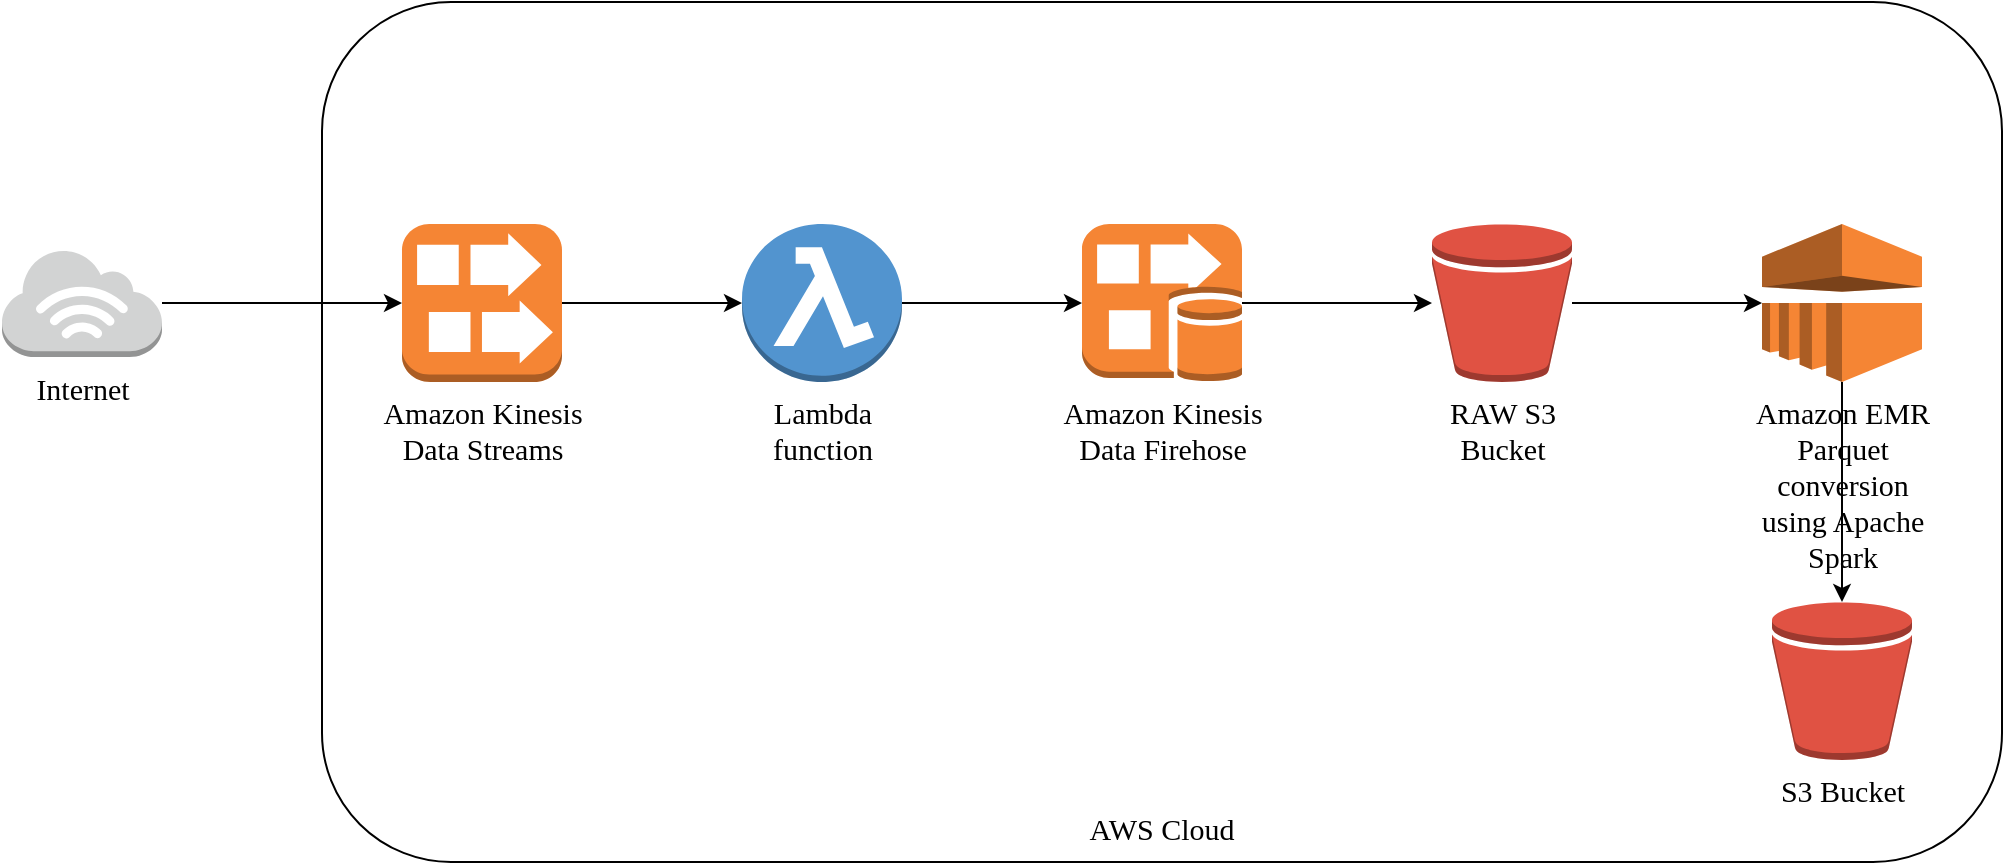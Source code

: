 <mxfile version="20.4.0" type="github">
  <diagram id="XOIh8QgyaT8VWv3ASiQV" name="第 1 页">
    <mxGraphModel dx="1037" dy="579" grid="1" gridSize="10" guides="1" tooltips="1" connect="1" arrows="1" fold="1" page="1" pageScale="1" pageWidth="827" pageHeight="1169" math="0" shadow="0">
      <root>
        <mxCell id="0" />
        <mxCell id="1" parent="0" />
        <mxCell id="35IrrQ6gflo6Vt6GQeLf-14" value="&lt;br style=&quot;font-size: 15px;&quot;&gt;&lt;br style=&quot;font-size: 15px;&quot;&gt;&lt;br style=&quot;font-size: 15px;&quot;&gt;&lt;br style=&quot;font-size: 15px;&quot;&gt;&lt;br style=&quot;font-size: 15px;&quot;&gt;&lt;br style=&quot;font-size: 15px;&quot;&gt;&lt;br style=&quot;font-size: 15px;&quot;&gt;&lt;br style=&quot;font-size: 15px;&quot;&gt;&lt;br style=&quot;font-size: 15px;&quot;&gt;&lt;br style=&quot;font-size: 15px;&quot;&gt;&lt;br style=&quot;font-size: 15px;&quot;&gt;&lt;br style=&quot;font-size: 15px;&quot;&gt;&lt;br style=&quot;font-size: 15px;&quot;&gt;&lt;br style=&quot;font-size: 15px;&quot;&gt;&lt;br style=&quot;font-size: 15px;&quot;&gt;&lt;br style=&quot;font-size: 15px;&quot;&gt;&lt;br style=&quot;font-size: 15px;&quot;&gt;&lt;br style=&quot;font-size: 15px;&quot;&gt;&lt;br style=&quot;font-size: 15px;&quot;&gt;&lt;br style=&quot;font-size: 15px;&quot;&gt;&lt;br style=&quot;font-size: 15px;&quot;&gt;&lt;br style=&quot;font-size: 15px;&quot;&gt;AWS Cloud" style="rounded=1;whiteSpace=wrap;html=1;fontFamily=Lucida Console;fontSize=15;" vertex="1" parent="1">
          <mxGeometry x="200" y="130" width="840" height="430" as="geometry" />
        </mxCell>
        <mxCell id="35IrrQ6gflo6Vt6GQeLf-21" style="edgeStyle=orthogonalEdgeStyle;rounded=0;orthogonalLoop=1;jettySize=auto;html=1;fontFamily=Lucida Console;fontSize=15;" edge="1" parent="1" source="35IrrQ6gflo6Vt6GQeLf-7" target="35IrrQ6gflo6Vt6GQeLf-15">
          <mxGeometry relative="1" as="geometry" />
        </mxCell>
        <mxCell id="35IrrQ6gflo6Vt6GQeLf-7" value="Amazon EMR&lt;br style=&quot;font-size: 15px;&quot;&gt;Parquet&lt;br style=&quot;font-size: 15px;&quot;&gt;conversion&lt;br style=&quot;font-size: 15px;&quot;&gt;using Apache&lt;br style=&quot;font-size: 15px;&quot;&gt;Spark" style="outlineConnect=0;dashed=0;verticalLabelPosition=bottom;verticalAlign=top;align=center;html=1;shape=mxgraph.aws3.emr;fillColor=#F58534;gradientColor=none;fontFamily=Lucida Console;fontSize=15;" vertex="1" parent="1">
          <mxGeometry x="920" y="241" width="80" height="79" as="geometry" />
        </mxCell>
        <mxCell id="35IrrQ6gflo6Vt6GQeLf-19" style="edgeStyle=orthogonalEdgeStyle;rounded=0;orthogonalLoop=1;jettySize=auto;html=1;fontFamily=Lucida Console;fontSize=15;" edge="1" parent="1" source="35IrrQ6gflo6Vt6GQeLf-8" target="35IrrQ6gflo6Vt6GQeLf-10">
          <mxGeometry relative="1" as="geometry" />
        </mxCell>
        <mxCell id="35IrrQ6gflo6Vt6GQeLf-8" value="Amazon Kinesis&lt;br style=&quot;font-size: 15px;&quot;&gt;Data Firehose" style="outlineConnect=0;dashed=0;verticalLabelPosition=bottom;verticalAlign=top;align=center;html=1;shape=mxgraph.aws3.kinesis_firehose;fillColor=#F58534;gradientColor=none;fontFamily=Lucida Console;fontSize=15;" vertex="1" parent="1">
          <mxGeometry x="580" y="241" width="80" height="79" as="geometry" />
        </mxCell>
        <mxCell id="35IrrQ6gflo6Vt6GQeLf-17" style="edgeStyle=orthogonalEdgeStyle;rounded=0;orthogonalLoop=1;jettySize=auto;html=1;fontFamily=Lucida Console;fontSize=15;" edge="1" parent="1" source="35IrrQ6gflo6Vt6GQeLf-9" target="35IrrQ6gflo6Vt6GQeLf-11">
          <mxGeometry relative="1" as="geometry" />
        </mxCell>
        <mxCell id="35IrrQ6gflo6Vt6GQeLf-9" value="&lt;font style=&quot;font-size: 15px;&quot;&gt;Amazon Kinesis&lt;br style=&quot;font-size: 15px;&quot;&gt;Data Streams&lt;/font&gt;" style="outlineConnect=0;dashed=0;verticalLabelPosition=bottom;verticalAlign=top;align=center;html=1;shape=mxgraph.aws3.kinesis_streams;fillColor=#F58534;gradientColor=none;fontFamily=Lucida Console;fontSize=15;" vertex="1" parent="1">
          <mxGeometry x="240" y="241" width="80" height="79" as="geometry" />
        </mxCell>
        <mxCell id="35IrrQ6gflo6Vt6GQeLf-20" style="edgeStyle=orthogonalEdgeStyle;rounded=0;orthogonalLoop=1;jettySize=auto;html=1;fontFamily=Lucida Console;fontSize=15;" edge="1" parent="1" source="35IrrQ6gflo6Vt6GQeLf-10" target="35IrrQ6gflo6Vt6GQeLf-7">
          <mxGeometry relative="1" as="geometry" />
        </mxCell>
        <mxCell id="35IrrQ6gflo6Vt6GQeLf-10" value="RAW S3&lt;br style=&quot;font-size: 15px;&quot;&gt;Bucket" style="outlineConnect=0;dashed=0;verticalLabelPosition=bottom;verticalAlign=top;align=center;html=1;shape=mxgraph.aws3.bucket;fillColor=#E05243;gradientColor=none;fontFamily=Lucida Console;fontSize=15;" vertex="1" parent="1">
          <mxGeometry x="755" y="241" width="70" height="79" as="geometry" />
        </mxCell>
        <mxCell id="35IrrQ6gflo6Vt6GQeLf-18" style="edgeStyle=orthogonalEdgeStyle;rounded=0;orthogonalLoop=1;jettySize=auto;html=1;fontFamily=Lucida Console;fontSize=15;" edge="1" parent="1" source="35IrrQ6gflo6Vt6GQeLf-11" target="35IrrQ6gflo6Vt6GQeLf-8">
          <mxGeometry relative="1" as="geometry" />
        </mxCell>
        <mxCell id="35IrrQ6gflo6Vt6GQeLf-11" value="Lambda&lt;br style=&quot;font-size: 15px;&quot;&gt;function" style="outlineConnect=0;dashed=0;verticalLabelPosition=bottom;verticalAlign=top;align=center;html=1;shape=mxgraph.aws3.lambda_function;fillColor=#5294CF;gradientColor=none;fontFamily=Lucida Console;fontSize=15;" vertex="1" parent="1">
          <mxGeometry x="410" y="241" width="80" height="79" as="geometry" />
        </mxCell>
        <mxCell id="35IrrQ6gflo6Vt6GQeLf-16" style="edgeStyle=orthogonalEdgeStyle;rounded=0;orthogonalLoop=1;jettySize=auto;html=1;fontFamily=Lucida Console;fontSize=15;" edge="1" parent="1" source="35IrrQ6gflo6Vt6GQeLf-12" target="35IrrQ6gflo6Vt6GQeLf-9">
          <mxGeometry relative="1" as="geometry" />
        </mxCell>
        <mxCell id="35IrrQ6gflo6Vt6GQeLf-12" value="&lt;font style=&quot;font-size: 15px;&quot;&gt;Internet&lt;/font&gt;" style="outlineConnect=0;dashed=0;verticalLabelPosition=bottom;verticalAlign=top;align=center;html=1;shape=mxgraph.aws3.internet_3;fillColor=#D2D3D3;gradientColor=none;fontFamily=Lucida Console;fontSize=15;" vertex="1" parent="1">
          <mxGeometry x="40" y="253.5" width="80" height="54" as="geometry" />
        </mxCell>
        <mxCell id="35IrrQ6gflo6Vt6GQeLf-15" value="S3 Bucket" style="outlineConnect=0;dashed=0;verticalLabelPosition=bottom;verticalAlign=top;align=center;html=1;shape=mxgraph.aws3.bucket;fillColor=#E05243;gradientColor=none;fontFamily=Lucida Console;fontSize=15;" vertex="1" parent="1">
          <mxGeometry x="925" y="430" width="70" height="79" as="geometry" />
        </mxCell>
      </root>
    </mxGraphModel>
  </diagram>
</mxfile>
